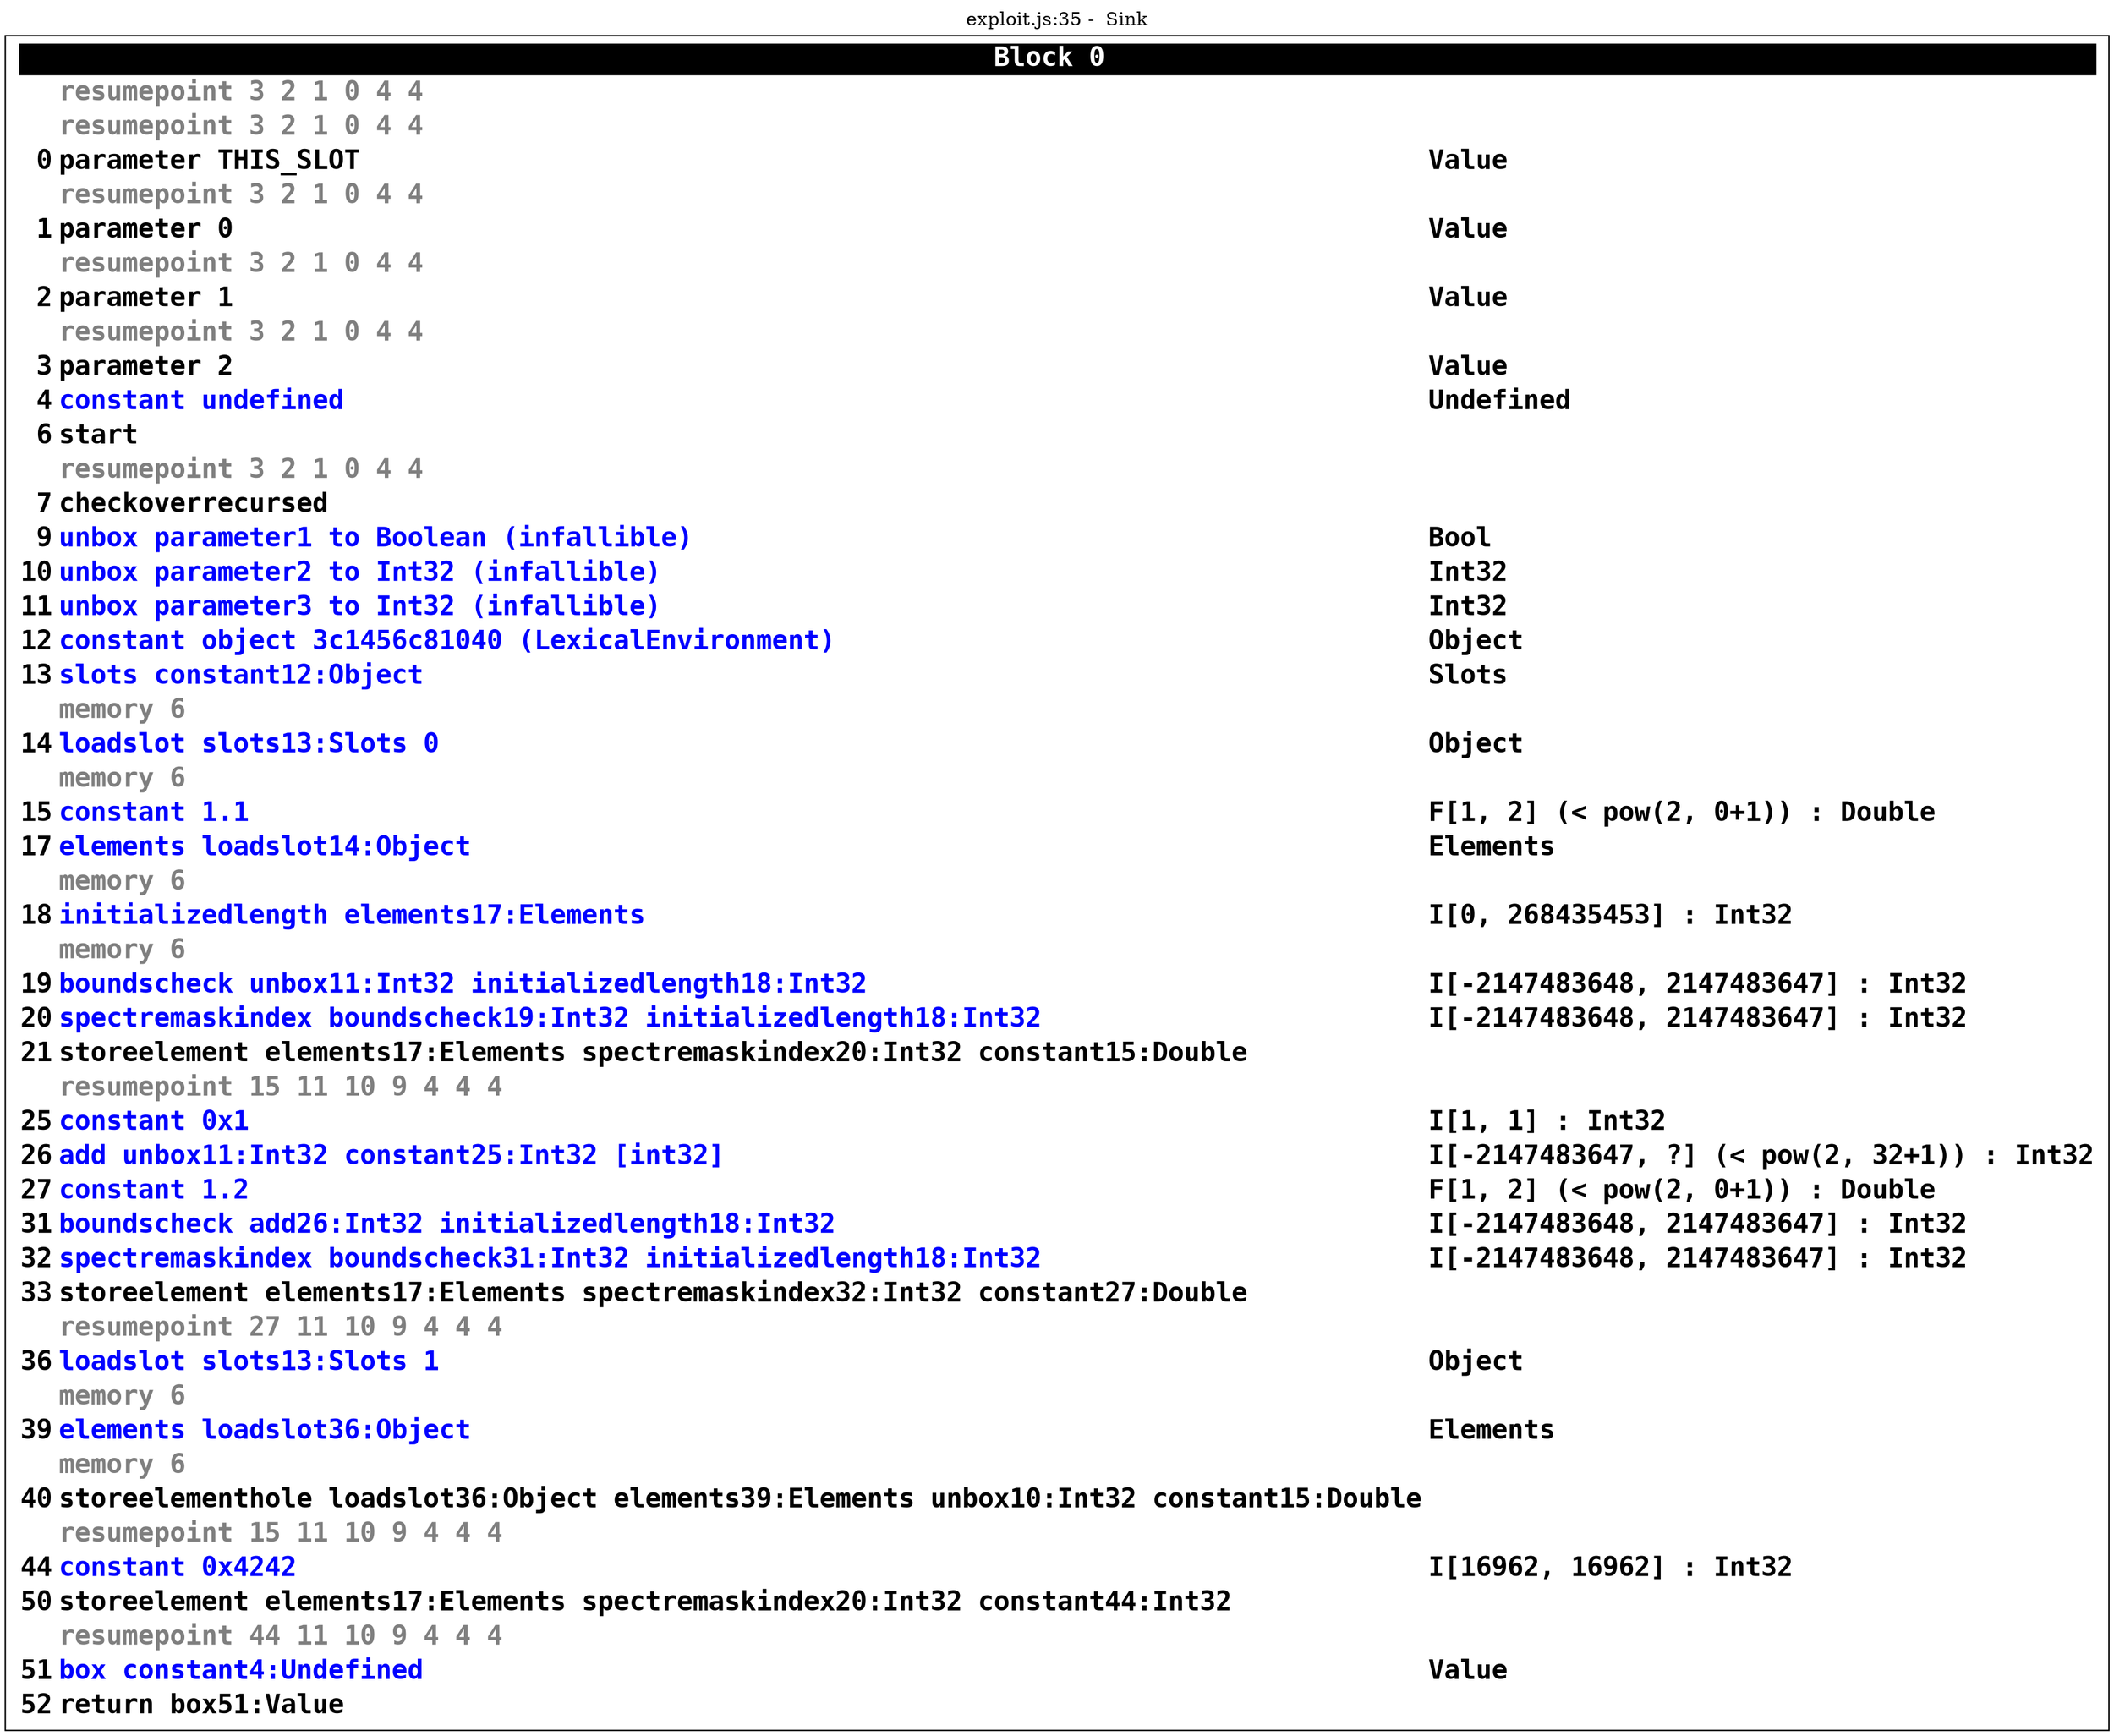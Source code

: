 digraph {
labelloc = t;
labelfontsize = 30;
label = "exploit.js:35 -  Sink";
  rankdir=TB
  splines=true

  "Block0" [ shape=box fontsize=20 fontname="Consolas Bold" label=<<table border="0" cellborder="0" cellpadding="1"><tr><td align="center" bgcolor="black" colspan="3"><font color="white">Block 0 </font></td></tr><tr><td align="left"></td><td align="left"><font color="grey50">resumepoint 3 2 1 0 4 4 </font></td><td></td></tr><tr><td align="left"></td><td align="left"><font color="grey50">resumepoint 3 2 1 0 4 4 </font></td><td></td></tr><tr><td align="right" port="i0">0</td><td align="left">parameter THIS_SLOT</td><td align="left">Value</td></tr><tr><td align="left"></td><td align="left"><font color="grey50">resumepoint 3 2 1 0 4 4 </font></td><td></td></tr><tr><td align="right" port="i1">1</td><td align="left">parameter 0</td><td align="left">Value</td></tr><tr><td align="left"></td><td align="left"><font color="grey50">resumepoint 3 2 1 0 4 4 </font></td><td></td></tr><tr><td align="right" port="i2">2</td><td align="left">parameter 1</td><td align="left">Value</td></tr><tr><td align="left"></td><td align="left"><font color="grey50">resumepoint 3 2 1 0 4 4 </font></td><td></td></tr><tr><td align="right" port="i3">3</td><td align="left">parameter 2</td><td align="left">Value</td></tr><tr><td align="right" port="i4">4</td><td align="left"><font color="blue">constant undefined</font></td><td align="left">Undefined</td></tr><tr><td align="right" port="i6">6</td><td align="left">start</td></tr><tr><td align="left"></td><td align="left"><font color="grey50">resumepoint 3 2 1 0 4 4 </font></td><td></td></tr><tr><td align="right" port="i7">7</td><td align="left">checkoverrecursed</td></tr><tr><td align="right" port="i9">9</td><td align="left"><font color="blue">unbox parameter1 to Boolean (infallible)</font></td><td align="left">Bool</td></tr><tr><td align="right" port="i10">10</td><td align="left"><font color="blue">unbox parameter2 to Int32 (infallible)</font></td><td align="left">Int32</td></tr><tr><td align="right" port="i11">11</td><td align="left"><font color="blue">unbox parameter3 to Int32 (infallible)</font></td><td align="left">Int32</td></tr><tr><td align="right" port="i12">12</td><td align="left"><font color="blue">constant object 3c1456c81040 (LexicalEnvironment)</font></td><td align="left">Object</td></tr><tr><td align="right" port="i13">13</td><td align="left"><font color="blue">slots constant12:Object</font></td><td align="left">Slots</td></tr><tr><td align="left"></td><td align="left"><font color="grey50">memory 6 </font></td><td></td></tr><tr><td align="right" port="i14">14</td><td align="left"><font color="blue">loadslot slots13:Slots 0</font></td><td align="left">Object</td></tr><tr><td align="left"></td><td align="left"><font color="grey50">memory 6 </font></td><td></td></tr><tr><td align="right" port="i15">15</td><td align="left"><font color="blue">constant 1.1</font></td><td align="left">F[1, 2] (&lt; pow(2, 0+1)) : Double</td></tr><tr><td align="right" port="i17">17</td><td align="left"><font color="blue">elements loadslot14:Object</font></td><td align="left">Elements</td></tr><tr><td align="left"></td><td align="left"><font color="grey50">memory 6 </font></td><td></td></tr><tr><td align="right" port="i18">18</td><td align="left"><font color="blue">initializedlength elements17:Elements</font></td><td align="left">I[0, 268435453] : Int32</td></tr><tr><td align="left"></td><td align="left"><font color="grey50">memory 6 </font></td><td></td></tr><tr><td align="right" port="i19">19</td><td align="left"><font color="blue">boundscheck unbox11:Int32 initializedlength18:Int32</font></td><td align="left">I[-2147483648, 2147483647] : Int32</td></tr><tr><td align="right" port="i20">20</td><td align="left"><font color="blue">spectremaskindex boundscheck19:Int32 initializedlength18:Int32</font></td><td align="left">I[-2147483648, 2147483647] : Int32</td></tr><tr><td align="right" port="i21">21</td><td align="left">storeelement elements17:Elements spectremaskindex20:Int32 constant15:Double</td></tr><tr><td align="left"></td><td align="left"><font color="grey50">resumepoint 15 11 10 9 4 4 4 </font></td><td></td></tr><tr><td align="right" port="i25">25</td><td align="left"><font color="blue">constant 0x1</font></td><td align="left">I[1, 1] : Int32</td></tr><tr><td align="right" port="i26">26</td><td align="left"><font color="blue">add unbox11:Int32 constant25:Int32 [int32]</font></td><td align="left">I[-2147483647, ?] (&lt; pow(2, 32+1)) : Int32</td></tr><tr><td align="right" port="i27">27</td><td align="left"><font color="blue">constant 1.2</font></td><td align="left">F[1, 2] (&lt; pow(2, 0+1)) : Double</td></tr><tr><td align="right" port="i31">31</td><td align="left"><font color="blue">boundscheck add26:Int32 initializedlength18:Int32</font></td><td align="left">I[-2147483648, 2147483647] : Int32</td></tr><tr><td align="right" port="i32">32</td><td align="left"><font color="blue">spectremaskindex boundscheck31:Int32 initializedlength18:Int32</font></td><td align="left">I[-2147483648, 2147483647] : Int32</td></tr><tr><td align="right" port="i33">33</td><td align="left">storeelement elements17:Elements spectremaskindex32:Int32 constant27:Double</td></tr><tr><td align="left"></td><td align="left"><font color="grey50">resumepoint 27 11 10 9 4 4 4 </font></td><td></td></tr><tr><td align="right" port="i36">36</td><td align="left"><font color="blue">loadslot slots13:Slots 1</font></td><td align="left">Object</td></tr><tr><td align="left"></td><td align="left"><font color="grey50">memory 6 </font></td><td></td></tr><tr><td align="right" port="i39">39</td><td align="left"><font color="blue">elements loadslot36:Object</font></td><td align="left">Elements</td></tr><tr><td align="left"></td><td align="left"><font color="grey50">memory 6 </font></td><td></td></tr><tr><td align="right" port="i40">40</td><td align="left">storeelementhole loadslot36:Object elements39:Elements unbox10:Int32 constant15:Double</td></tr><tr><td align="left"></td><td align="left"><font color="grey50">resumepoint 15 11 10 9 4 4 4 </font></td><td></td></tr><tr><td align="right" port="i44">44</td><td align="left"><font color="blue">constant 0x4242</font></td><td align="left">I[16962, 16962] : Int32</td></tr><tr><td align="right" port="i50">50</td><td align="left">storeelement elements17:Elements spectremaskindex20:Int32 constant44:Int32</td></tr><tr><td align="left"></td><td align="left"><font color="grey50">resumepoint 44 11 10 9 4 4 4 </font></td><td></td></tr><tr><td align="right" port="i51">51</td><td align="left"><font color="blue">box constant4:Undefined</font></td><td align="left">Value</td></tr><tr><td align="right" port="i52">52</td><td align="left">return box51:Value</td></tr></table>> ] ;

}
